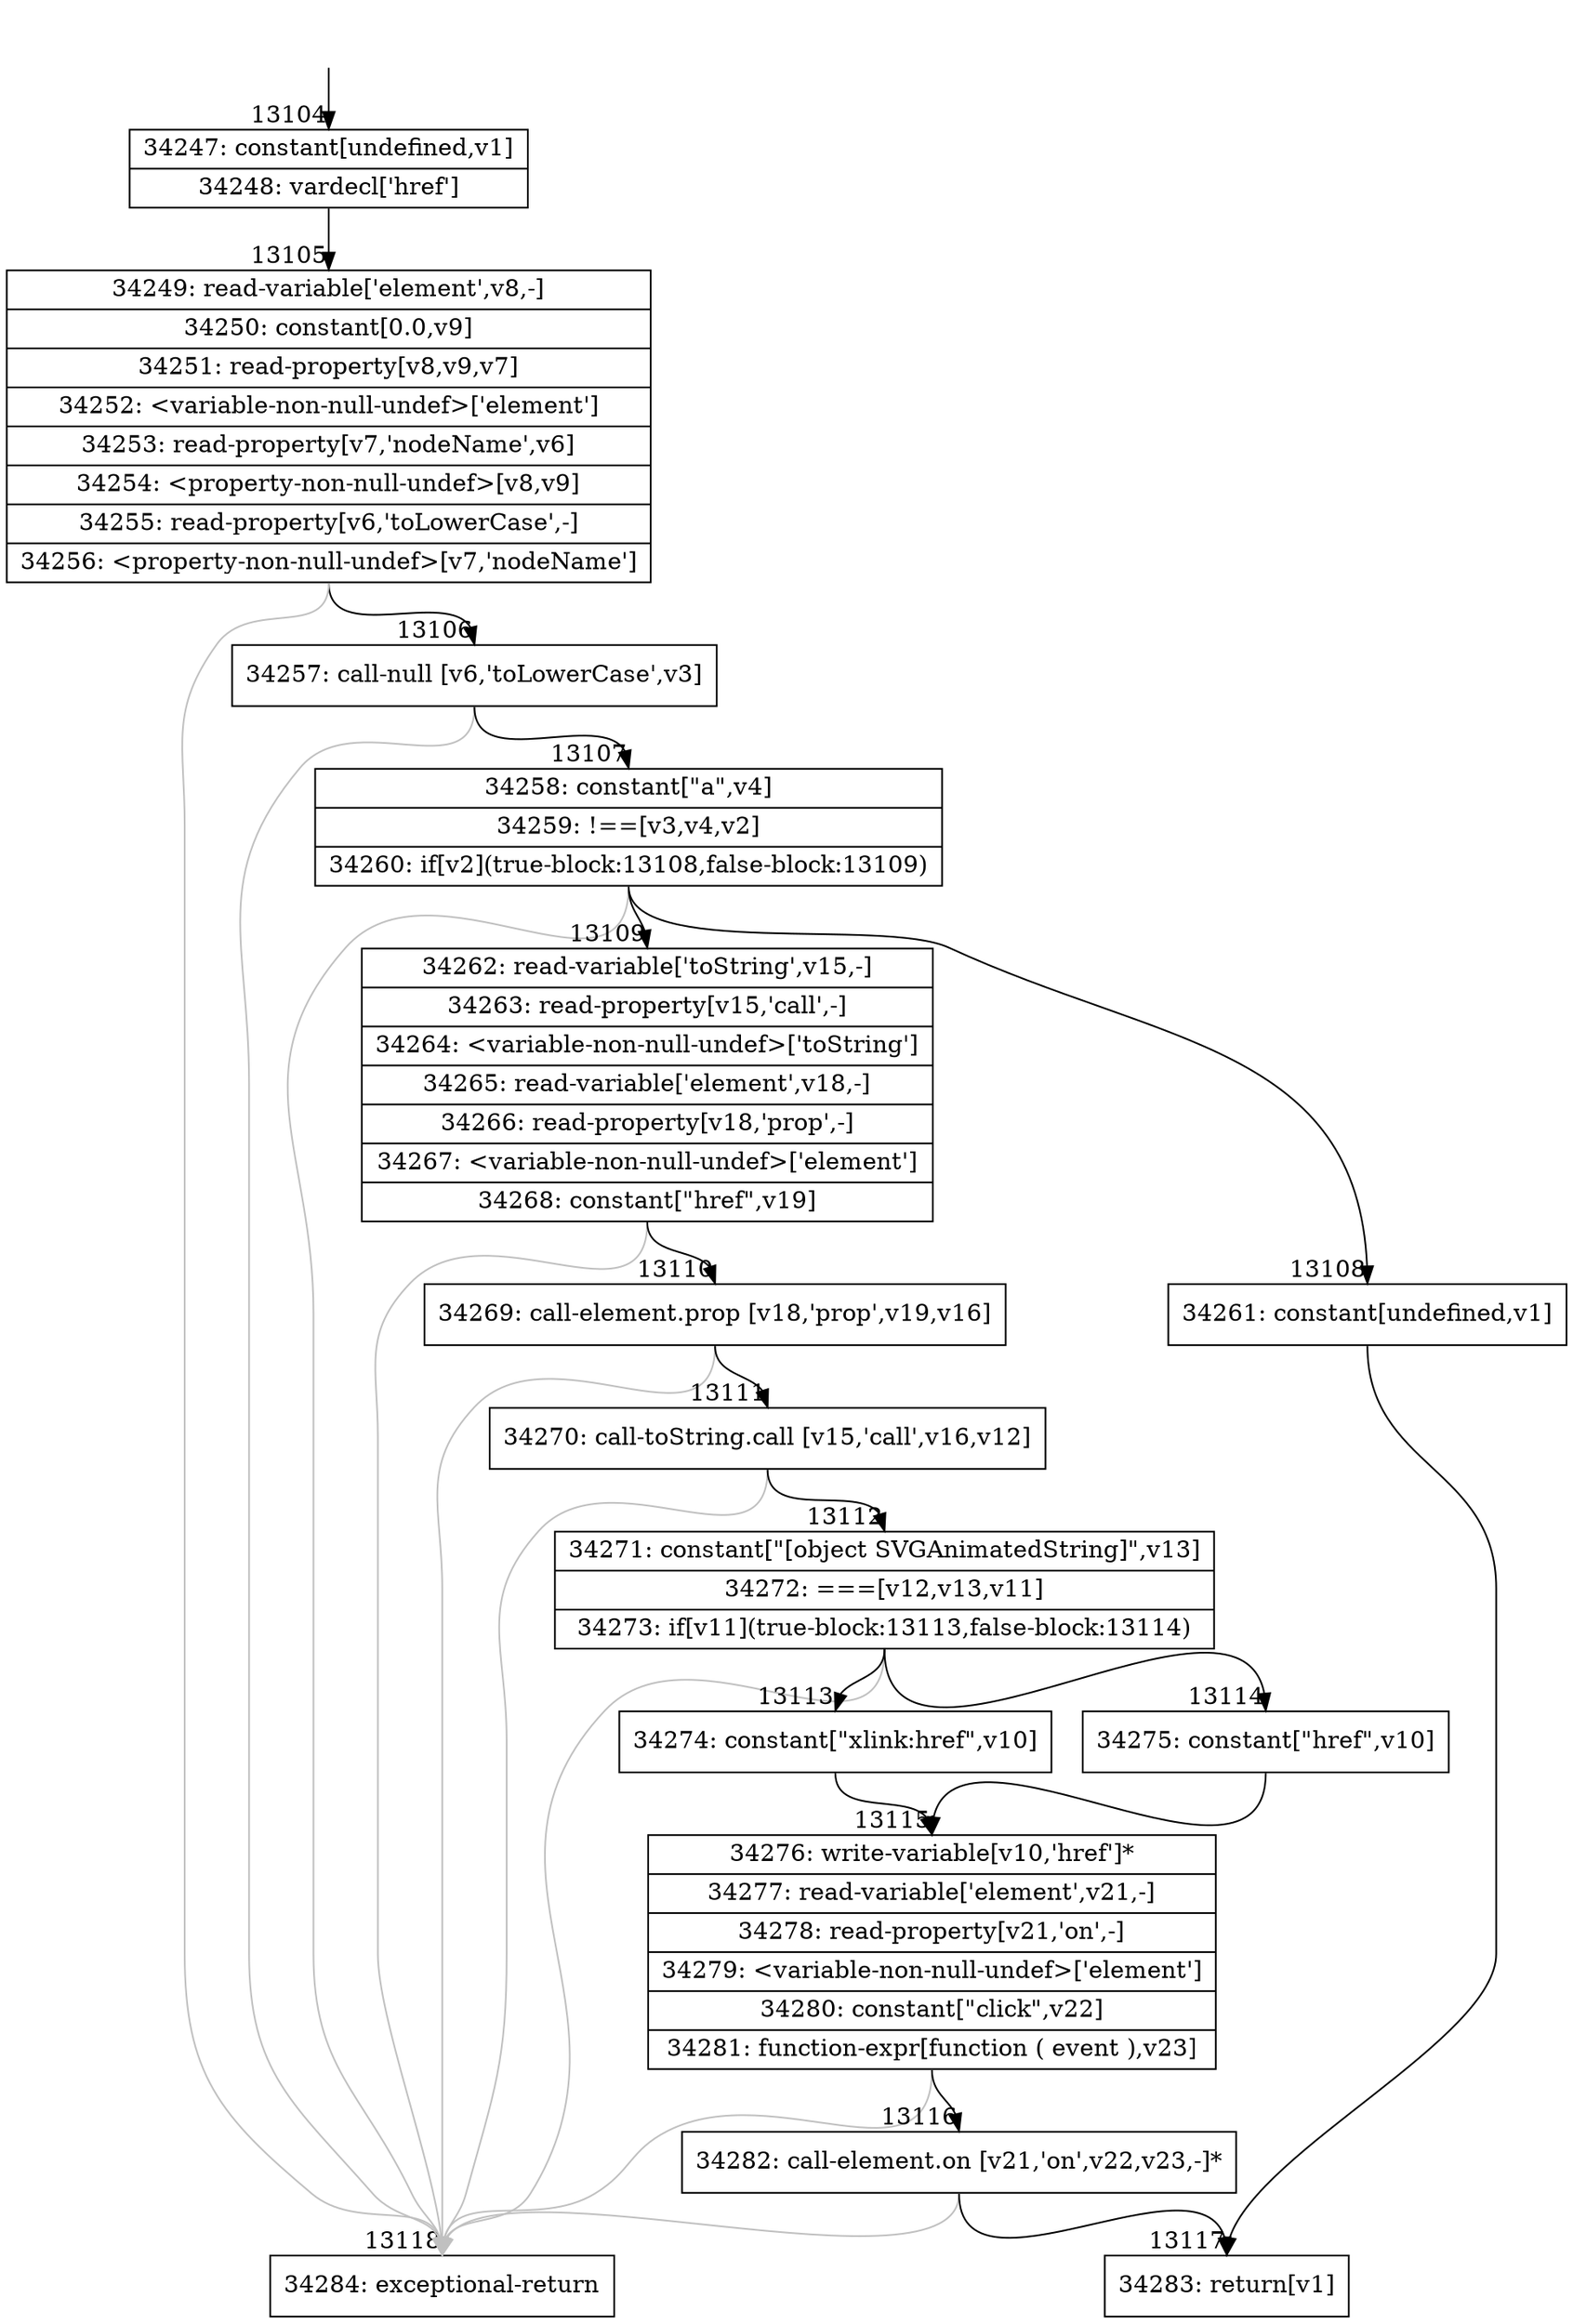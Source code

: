 digraph {
rankdir="TD"
BB_entry1007[shape=none,label=""];
BB_entry1007 -> BB13104 [tailport=s, headport=n, headlabel="    13104"]
BB13104 [shape=record label="{34247: constant[undefined,v1]|34248: vardecl['href']}" ] 
BB13104 -> BB13105 [tailport=s, headport=n, headlabel="      13105"]
BB13105 [shape=record label="{34249: read-variable['element',v8,-]|34250: constant[0.0,v9]|34251: read-property[v8,v9,v7]|34252: \<variable-non-null-undef\>['element']|34253: read-property[v7,'nodeName',v6]|34254: \<property-non-null-undef\>[v8,v9]|34255: read-property[v6,'toLowerCase',-]|34256: \<property-non-null-undef\>[v7,'nodeName']}" ] 
BB13105 -> BB13106 [tailport=s, headport=n, headlabel="      13106"]
BB13105 -> BB13118 [tailport=s, headport=n, color=gray, headlabel="      13118"]
BB13106 [shape=record label="{34257: call-null [v6,'toLowerCase',v3]}" ] 
BB13106 -> BB13107 [tailport=s, headport=n, headlabel="      13107"]
BB13106 -> BB13118 [tailport=s, headport=n, color=gray]
BB13107 [shape=record label="{34258: constant[\"a\",v4]|34259: !==[v3,v4,v2]|34260: if[v2](true-block:13108,false-block:13109)}" ] 
BB13107 -> BB13108 [tailport=s, headport=n, headlabel="      13108"]
BB13107 -> BB13109 [tailport=s, headport=n, headlabel="      13109"]
BB13107 -> BB13118 [tailport=s, headport=n, color=gray]
BB13108 [shape=record label="{34261: constant[undefined,v1]}" ] 
BB13108 -> BB13117 [tailport=s, headport=n, headlabel="      13117"]
BB13109 [shape=record label="{34262: read-variable['toString',v15,-]|34263: read-property[v15,'call',-]|34264: \<variable-non-null-undef\>['toString']|34265: read-variable['element',v18,-]|34266: read-property[v18,'prop',-]|34267: \<variable-non-null-undef\>['element']|34268: constant[\"href\",v19]}" ] 
BB13109 -> BB13110 [tailport=s, headport=n, headlabel="      13110"]
BB13109 -> BB13118 [tailport=s, headport=n, color=gray]
BB13110 [shape=record label="{34269: call-element.prop [v18,'prop',v19,v16]}" ] 
BB13110 -> BB13111 [tailport=s, headport=n, headlabel="      13111"]
BB13110 -> BB13118 [tailport=s, headport=n, color=gray]
BB13111 [shape=record label="{34270: call-toString.call [v15,'call',v16,v12]}" ] 
BB13111 -> BB13112 [tailport=s, headport=n, headlabel="      13112"]
BB13111 -> BB13118 [tailport=s, headport=n, color=gray]
BB13112 [shape=record label="{34271: constant[\"[object SVGAnimatedString]\",v13]|34272: ===[v12,v13,v11]|34273: if[v11](true-block:13113,false-block:13114)}" ] 
BB13112 -> BB13113 [tailport=s, headport=n, headlabel="      13113"]
BB13112 -> BB13114 [tailport=s, headport=n, headlabel="      13114"]
BB13112 -> BB13118 [tailport=s, headport=n, color=gray]
BB13113 [shape=record label="{34274: constant[\"xlink:href\",v10]}" ] 
BB13113 -> BB13115 [tailport=s, headport=n, headlabel="      13115"]
BB13114 [shape=record label="{34275: constant[\"href\",v10]}" ] 
BB13114 -> BB13115 [tailport=s, headport=n]
BB13115 [shape=record label="{34276: write-variable[v10,'href']*|34277: read-variable['element',v21,-]|34278: read-property[v21,'on',-]|34279: \<variable-non-null-undef\>['element']|34280: constant[\"click\",v22]|34281: function-expr[function ( event ),v23]}" ] 
BB13115 -> BB13116 [tailport=s, headport=n, headlabel="      13116"]
BB13115 -> BB13118 [tailport=s, headport=n, color=gray]
BB13116 [shape=record label="{34282: call-element.on [v21,'on',v22,v23,-]*}" ] 
BB13116 -> BB13117 [tailport=s, headport=n]
BB13116 -> BB13118 [tailport=s, headport=n, color=gray]
BB13117 [shape=record label="{34283: return[v1]}" ] 
BB13118 [shape=record label="{34284: exceptional-return}" ] 
//#$~ 19404
}
